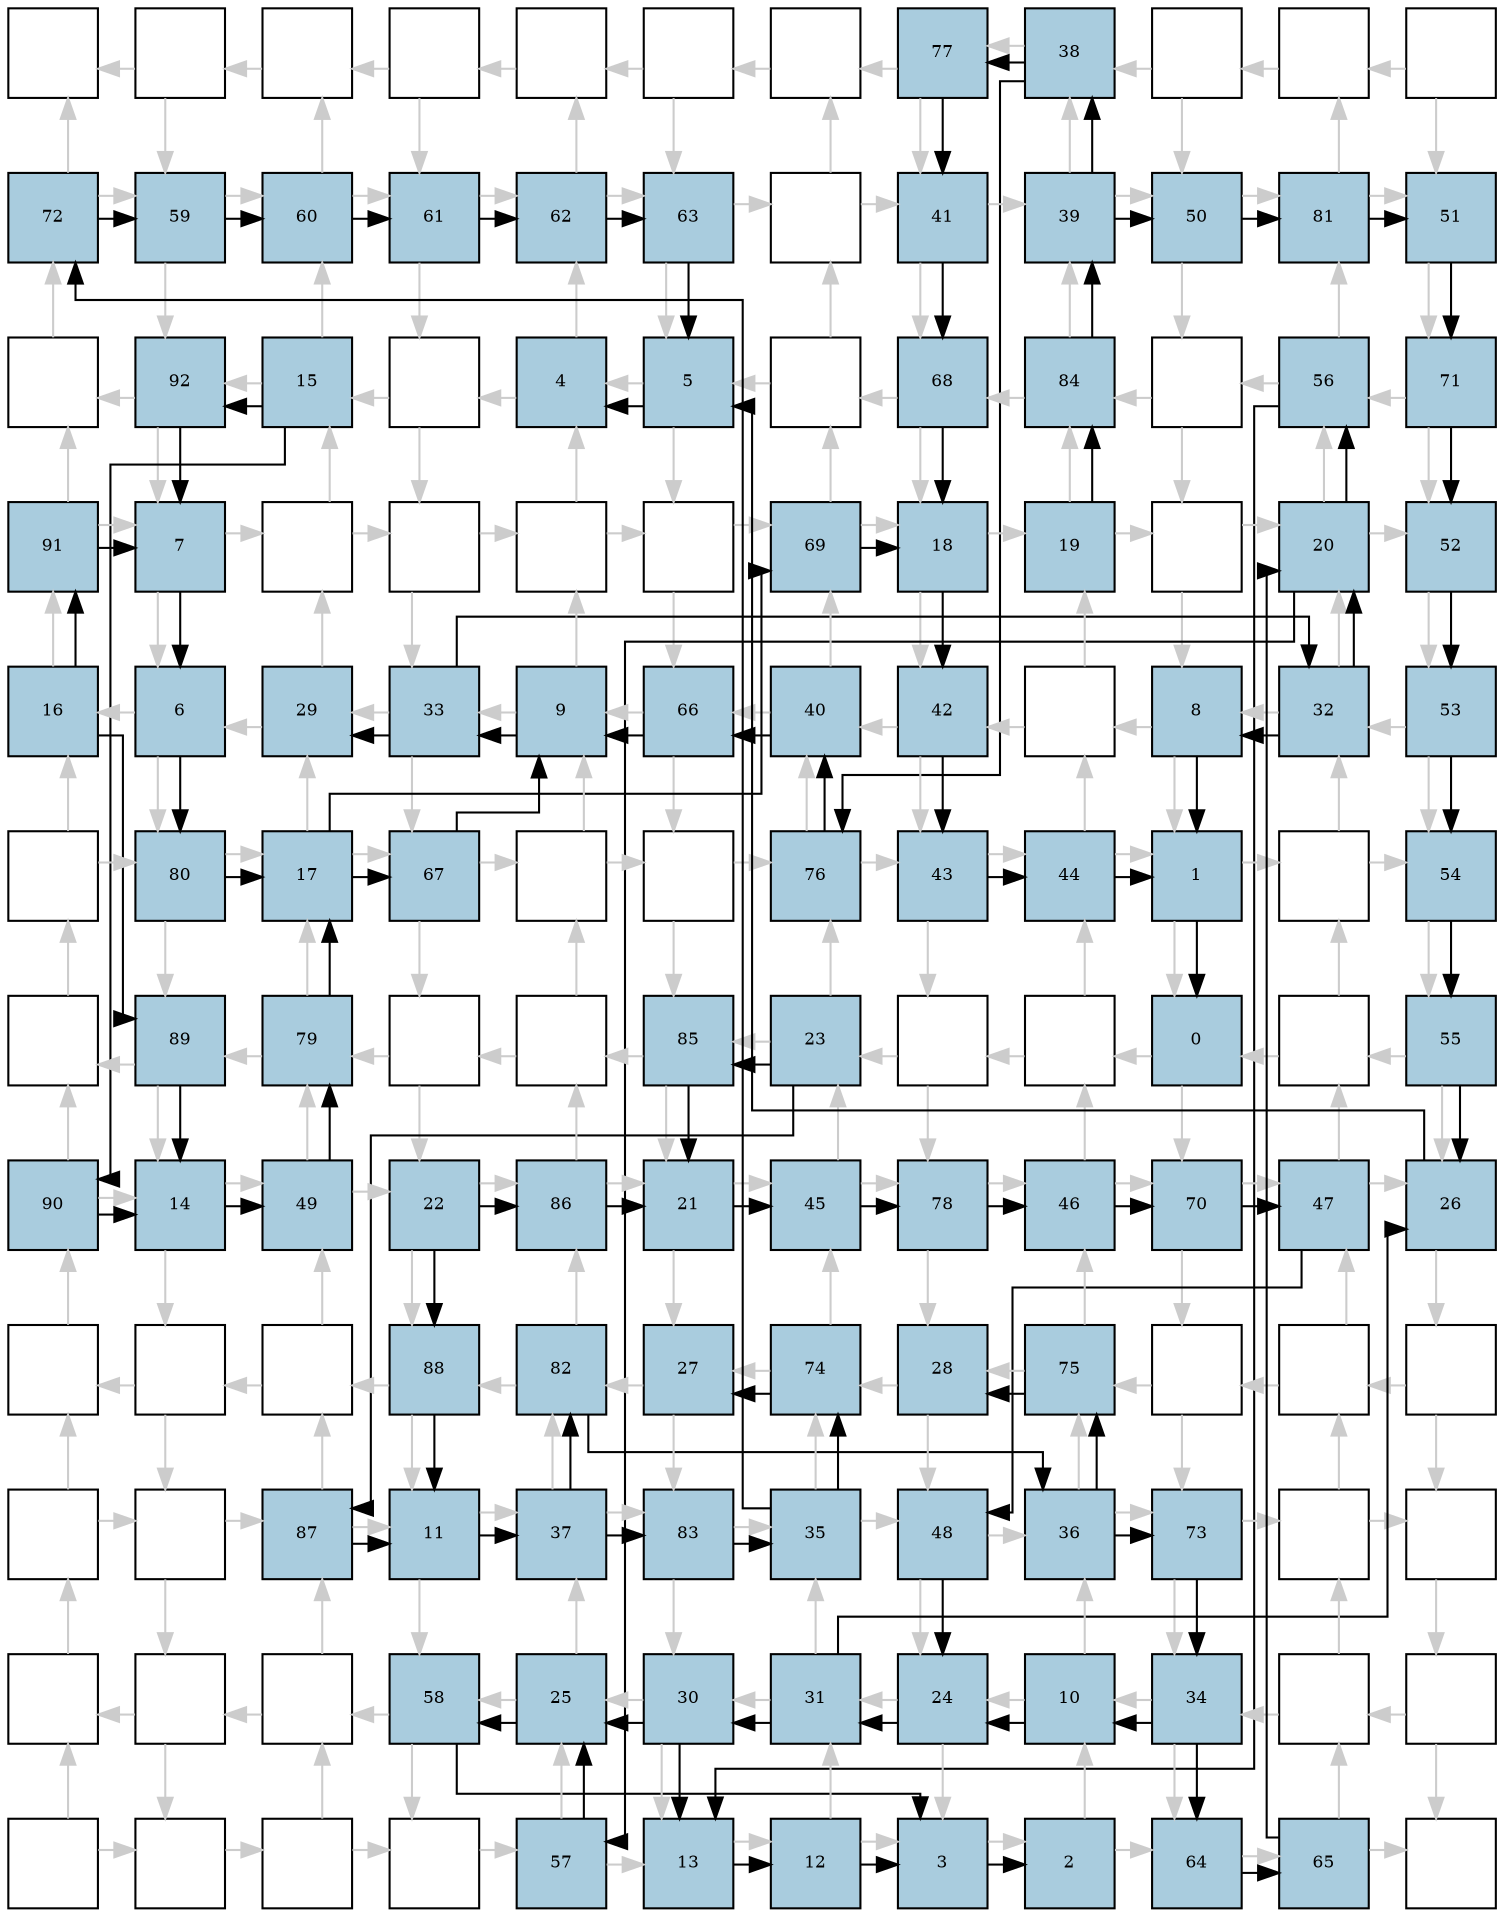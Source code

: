 digraph layout{
rankdir=TB; 

splines=ortho; 

node [style=filled shape=square fixedsize=true width=0.6];
0[label="", fontsize=8, fillcolor="#ffffff"];
1[label="", fontsize=8, fillcolor="#ffffff"];
2[label="", fontsize=8, fillcolor="#ffffff"];
3[label="", fontsize=8, fillcolor="#ffffff"];
4[label="", fontsize=8, fillcolor="#ffffff"];
5[label="", fontsize=8, fillcolor="#ffffff"];
6[label="", fontsize=8, fillcolor="#ffffff"];
7[label="77", fontsize=8, fillcolor="#a9ccde"];
8[label="38", fontsize=8, fillcolor="#a9ccde"];
9[label="", fontsize=8, fillcolor="#ffffff"];
10[label="", fontsize=8, fillcolor="#ffffff"];
11[label="", fontsize=8, fillcolor="#ffffff"];
12[label="72", fontsize=8, fillcolor="#a9ccde"];
13[label="59", fontsize=8, fillcolor="#a9ccde"];
14[label="60", fontsize=8, fillcolor="#a9ccde"];
15[label="61", fontsize=8, fillcolor="#a9ccde"];
16[label="62", fontsize=8, fillcolor="#a9ccde"];
17[label="63", fontsize=8, fillcolor="#a9ccde"];
18[label="", fontsize=8, fillcolor="#ffffff"];
19[label="41", fontsize=8, fillcolor="#a9ccde"];
20[label="39", fontsize=8, fillcolor="#a9ccde"];
21[label="50", fontsize=8, fillcolor="#a9ccde"];
22[label="81", fontsize=8, fillcolor="#a9ccde"];
23[label="51", fontsize=8, fillcolor="#a9ccde"];
24[label="", fontsize=8, fillcolor="#ffffff"];
25[label="92", fontsize=8, fillcolor="#a9ccde"];
26[label="15", fontsize=8, fillcolor="#a9ccde"];
27[label="", fontsize=8, fillcolor="#ffffff"];
28[label="4", fontsize=8, fillcolor="#a9ccde"];
29[label="5", fontsize=8, fillcolor="#a9ccde"];
30[label="", fontsize=8, fillcolor="#ffffff"];
31[label="68", fontsize=8, fillcolor="#a9ccde"];
32[label="84", fontsize=8, fillcolor="#a9ccde"];
33[label="", fontsize=8, fillcolor="#ffffff"];
34[label="56", fontsize=8, fillcolor="#a9ccde"];
35[label="71", fontsize=8, fillcolor="#a9ccde"];
36[label="91", fontsize=8, fillcolor="#a9ccde"];
37[label="7", fontsize=8, fillcolor="#a9ccde"];
38[label="", fontsize=8, fillcolor="#ffffff"];
39[label="", fontsize=8, fillcolor="#ffffff"];
40[label="", fontsize=8, fillcolor="#ffffff"];
41[label="", fontsize=8, fillcolor="#ffffff"];
42[label="69", fontsize=8, fillcolor="#a9ccde"];
43[label="18", fontsize=8, fillcolor="#a9ccde"];
44[label="19", fontsize=8, fillcolor="#a9ccde"];
45[label="", fontsize=8, fillcolor="#ffffff"];
46[label="20", fontsize=8, fillcolor="#a9ccde"];
47[label="52", fontsize=8, fillcolor="#a9ccde"];
48[label="16", fontsize=8, fillcolor="#a9ccde"];
49[label="6", fontsize=8, fillcolor="#a9ccde"];
50[label="29", fontsize=8, fillcolor="#a9ccde"];
51[label="33", fontsize=8, fillcolor="#a9ccde"];
52[label="9", fontsize=8, fillcolor="#a9ccde"];
53[label="66", fontsize=8, fillcolor="#a9ccde"];
54[label="40", fontsize=8, fillcolor="#a9ccde"];
55[label="42", fontsize=8, fillcolor="#a9ccde"];
56[label="", fontsize=8, fillcolor="#ffffff"];
57[label="8", fontsize=8, fillcolor="#a9ccde"];
58[label="32", fontsize=8, fillcolor="#a9ccde"];
59[label="53", fontsize=8, fillcolor="#a9ccde"];
60[label="", fontsize=8, fillcolor="#ffffff"];
61[label="80", fontsize=8, fillcolor="#a9ccde"];
62[label="17", fontsize=8, fillcolor="#a9ccde"];
63[label="67", fontsize=8, fillcolor="#a9ccde"];
64[label="", fontsize=8, fillcolor="#ffffff"];
65[label="", fontsize=8, fillcolor="#ffffff"];
66[label="76", fontsize=8, fillcolor="#a9ccde"];
67[label="43", fontsize=8, fillcolor="#a9ccde"];
68[label="44", fontsize=8, fillcolor="#a9ccde"];
69[label="1", fontsize=8, fillcolor="#a9ccde"];
70[label="", fontsize=8, fillcolor="#ffffff"];
71[label="54", fontsize=8, fillcolor="#a9ccde"];
72[label="", fontsize=8, fillcolor="#ffffff"];
73[label="89", fontsize=8, fillcolor="#a9ccde"];
74[label="79", fontsize=8, fillcolor="#a9ccde"];
75[label="", fontsize=8, fillcolor="#ffffff"];
76[label="", fontsize=8, fillcolor="#ffffff"];
77[label="85", fontsize=8, fillcolor="#a9ccde"];
78[label="23", fontsize=8, fillcolor="#a9ccde"];
79[label="", fontsize=8, fillcolor="#ffffff"];
80[label="", fontsize=8, fillcolor="#ffffff"];
81[label="0", fontsize=8, fillcolor="#a9ccde"];
82[label="", fontsize=8, fillcolor="#ffffff"];
83[label="55", fontsize=8, fillcolor="#a9ccde"];
84[label="90", fontsize=8, fillcolor="#a9ccde"];
85[label="14", fontsize=8, fillcolor="#a9ccde"];
86[label="49", fontsize=8, fillcolor="#a9ccde"];
87[label="22", fontsize=8, fillcolor="#a9ccde"];
88[label="86", fontsize=8, fillcolor="#a9ccde"];
89[label="21", fontsize=8, fillcolor="#a9ccde"];
90[label="45", fontsize=8, fillcolor="#a9ccde"];
91[label="78", fontsize=8, fillcolor="#a9ccde"];
92[label="46", fontsize=8, fillcolor="#a9ccde"];
93[label="70", fontsize=8, fillcolor="#a9ccde"];
94[label="47", fontsize=8, fillcolor="#a9ccde"];
95[label="26", fontsize=8, fillcolor="#a9ccde"];
96[label="", fontsize=8, fillcolor="#ffffff"];
97[label="", fontsize=8, fillcolor="#ffffff"];
98[label="", fontsize=8, fillcolor="#ffffff"];
99[label="88", fontsize=8, fillcolor="#a9ccde"];
100[label="82", fontsize=8, fillcolor="#a9ccde"];
101[label="27", fontsize=8, fillcolor="#a9ccde"];
102[label="74", fontsize=8, fillcolor="#a9ccde"];
103[label="28", fontsize=8, fillcolor="#a9ccde"];
104[label="75", fontsize=8, fillcolor="#a9ccde"];
105[label="", fontsize=8, fillcolor="#ffffff"];
106[label="", fontsize=8, fillcolor="#ffffff"];
107[label="", fontsize=8, fillcolor="#ffffff"];
108[label="", fontsize=8, fillcolor="#ffffff"];
109[label="", fontsize=8, fillcolor="#ffffff"];
110[label="87", fontsize=8, fillcolor="#a9ccde"];
111[label="11", fontsize=8, fillcolor="#a9ccde"];
112[label="37", fontsize=8, fillcolor="#a9ccde"];
113[label="83", fontsize=8, fillcolor="#a9ccde"];
114[label="35", fontsize=8, fillcolor="#a9ccde"];
115[label="48", fontsize=8, fillcolor="#a9ccde"];
116[label="36", fontsize=8, fillcolor="#a9ccde"];
117[label="73", fontsize=8, fillcolor="#a9ccde"];
118[label="", fontsize=8, fillcolor="#ffffff"];
119[label="", fontsize=8, fillcolor="#ffffff"];
120[label="", fontsize=8, fillcolor="#ffffff"];
121[label="", fontsize=8, fillcolor="#ffffff"];
122[label="", fontsize=8, fillcolor="#ffffff"];
123[label="58", fontsize=8, fillcolor="#a9ccde"];
124[label="25", fontsize=8, fillcolor="#a9ccde"];
125[label="30", fontsize=8, fillcolor="#a9ccde"];
126[label="31", fontsize=8, fillcolor="#a9ccde"];
127[label="24", fontsize=8, fillcolor="#a9ccde"];
128[label="10", fontsize=8, fillcolor="#a9ccde"];
129[label="34", fontsize=8, fillcolor="#a9ccde"];
130[label="", fontsize=8, fillcolor="#ffffff"];
131[label="", fontsize=8, fillcolor="#ffffff"];
132[label="", fontsize=8, fillcolor="#ffffff"];
133[label="", fontsize=8, fillcolor="#ffffff"];
134[label="", fontsize=8, fillcolor="#ffffff"];
135[label="", fontsize=8, fillcolor="#ffffff"];
136[label="57", fontsize=8, fillcolor="#a9ccde"];
137[label="13", fontsize=8, fillcolor="#a9ccde"];
138[label="12", fontsize=8, fillcolor="#a9ccde"];
139[label="3", fontsize=8, fillcolor="#a9ccde"];
140[label="2", fontsize=8, fillcolor="#a9ccde"];
141[label="64", fontsize=8, fillcolor="#a9ccde"];
142[label="65", fontsize=8, fillcolor="#a9ccde"];
143[label="", fontsize=8, fillcolor="#ffffff"];
edge [constraint=false, style=vis];
1 -> 0 [color="#cccccc"];
1 -> 13 [color="#cccccc"];
2 -> 1 [color="#cccccc"];
3 -> 2 [color="#cccccc"];
3 -> 15 [color="#cccccc"];
4 -> 3 [color="#cccccc"];
5 -> 4 [color="#cccccc"];
5 -> 17 [color="#cccccc"];
6 -> 5 [color="#cccccc"];
7 -> 6 [color="#cccccc"];
7 -> 19 [color="#cccccc"];
8 -> 7 [color="#cccccc"];
9 -> 8 [color="#cccccc"];
9 -> 21 [color="#cccccc"];
10 -> 9 [color="#cccccc"];
11 -> 10 [color="#cccccc"];
11 -> 23 [color="#cccccc"];
12 -> 13 [color="#cccccc"];
12 -> 0 [color="#cccccc"];
13 -> 25 [color="#cccccc"];
13 -> 14 [color="#cccccc"];
14 -> 15 [color="#cccccc"];
14 -> 2 [color="#cccccc"];
15 -> 27 [color="#cccccc"];
15 -> 16 [color="#cccccc"];
16 -> 17 [color="#cccccc"];
16 -> 4 [color="#cccccc"];
17 -> 29 [color="#cccccc"];
17 -> 18 [color="#cccccc"];
18 -> 19 [color="#cccccc"];
18 -> 6 [color="#cccccc"];
19 -> 31 [color="#cccccc"];
19 -> 20 [color="#cccccc"];
20 -> 21 [color="#cccccc"];
20 -> 8 [color="#cccccc"];
21 -> 33 [color="#cccccc"];
21 -> 22 [color="#cccccc"];
22 -> 23 [color="#cccccc"];
22 -> 10 [color="#cccccc"];
23 -> 35 [color="#cccccc"];
24 -> 12 [color="#cccccc"];
25 -> 24 [color="#cccccc"];
25 -> 37 [color="#cccccc"];
26 -> 14 [color="#cccccc"];
26 -> 25 [color="#cccccc"];
27 -> 26 [color="#cccccc"];
27 -> 39 [color="#cccccc"];
28 -> 16 [color="#cccccc"];
28 -> 27 [color="#cccccc"];
29 -> 28 [color="#cccccc"];
29 -> 41 [color="#cccccc"];
30 -> 18 [color="#cccccc"];
30 -> 29 [color="#cccccc"];
31 -> 30 [color="#cccccc"];
31 -> 43 [color="#cccccc"];
32 -> 20 [color="#cccccc"];
32 -> 31 [color="#cccccc"];
33 -> 32 [color="#cccccc"];
33 -> 45 [color="#cccccc"];
34 -> 22 [color="#cccccc"];
34 -> 33 [color="#cccccc"];
35 -> 34 [color="#cccccc"];
35 -> 47 [color="#cccccc"];
36 -> 37 [color="#cccccc"];
36 -> 24 [color="#cccccc"];
37 -> 49 [color="#cccccc"];
37 -> 38 [color="#cccccc"];
38 -> 39 [color="#cccccc"];
38 -> 26 [color="#cccccc"];
39 -> 51 [color="#cccccc"];
39 -> 40 [color="#cccccc"];
40 -> 41 [color="#cccccc"];
40 -> 28 [color="#cccccc"];
41 -> 53 [color="#cccccc"];
41 -> 42 [color="#cccccc"];
42 -> 43 [color="#cccccc"];
42 -> 30 [color="#cccccc"];
43 -> 55 [color="#cccccc"];
43 -> 44 [color="#cccccc"];
44 -> 45 [color="#cccccc"];
44 -> 32 [color="#cccccc"];
45 -> 57 [color="#cccccc"];
45 -> 46 [color="#cccccc"];
46 -> 47 [color="#cccccc"];
46 -> 34 [color="#cccccc"];
47 -> 59 [color="#cccccc"];
48 -> 36 [color="#cccccc"];
49 -> 48 [color="#cccccc"];
49 -> 61 [color="#cccccc"];
50 -> 38 [color="#cccccc"];
50 -> 49 [color="#cccccc"];
51 -> 50 [color="#cccccc"];
51 -> 63 [color="#cccccc"];
52 -> 40 [color="#cccccc"];
52 -> 51 [color="#cccccc"];
53 -> 52 [color="#cccccc"];
53 -> 65 [color="#cccccc"];
54 -> 42 [color="#cccccc"];
54 -> 53 [color="#cccccc"];
55 -> 54 [color="#cccccc"];
55 -> 67 [color="#cccccc"];
56 -> 44 [color="#cccccc"];
56 -> 55 [color="#cccccc"];
57 -> 56 [color="#cccccc"];
57 -> 69 [color="#cccccc"];
58 -> 46 [color="#cccccc"];
58 -> 57 [color="#cccccc"];
59 -> 58 [color="#cccccc"];
59 -> 71 [color="#cccccc"];
60 -> 61 [color="#cccccc"];
60 -> 48 [color="#cccccc"];
61 -> 73 [color="#cccccc"];
61 -> 62 [color="#cccccc"];
62 -> 63 [color="#cccccc"];
62 -> 50 [color="#cccccc"];
63 -> 75 [color="#cccccc"];
63 -> 64 [color="#cccccc"];
64 -> 65 [color="#cccccc"];
64 -> 52 [color="#cccccc"];
65 -> 77 [color="#cccccc"];
65 -> 66 [color="#cccccc"];
66 -> 67 [color="#cccccc"];
66 -> 54 [color="#cccccc"];
67 -> 79 [color="#cccccc"];
67 -> 68 [color="#cccccc"];
68 -> 69 [color="#cccccc"];
68 -> 56 [color="#cccccc"];
69 -> 81 [color="#cccccc"];
69 -> 70 [color="#cccccc"];
70 -> 71 [color="#cccccc"];
70 -> 58 [color="#cccccc"];
71 -> 83 [color="#cccccc"];
72 -> 60 [color="#cccccc"];
73 -> 72 [color="#cccccc"];
73 -> 85 [color="#cccccc"];
74 -> 62 [color="#cccccc"];
74 -> 73 [color="#cccccc"];
75 -> 74 [color="#cccccc"];
75 -> 87 [color="#cccccc"];
76 -> 64 [color="#cccccc"];
76 -> 75 [color="#cccccc"];
77 -> 76 [color="#cccccc"];
77 -> 89 [color="#cccccc"];
78 -> 66 [color="#cccccc"];
78 -> 77 [color="#cccccc"];
79 -> 78 [color="#cccccc"];
79 -> 91 [color="#cccccc"];
80 -> 68 [color="#cccccc"];
80 -> 79 [color="#cccccc"];
81 -> 80 [color="#cccccc"];
81 -> 93 [color="#cccccc"];
82 -> 70 [color="#cccccc"];
82 -> 81 [color="#cccccc"];
83 -> 82 [color="#cccccc"];
83 -> 95 [color="#cccccc"];
84 -> 85 [color="#cccccc"];
84 -> 72 [color="#cccccc"];
85 -> 97 [color="#cccccc"];
85 -> 86 [color="#cccccc"];
86 -> 87 [color="#cccccc"];
86 -> 74 [color="#cccccc"];
87 -> 99 [color="#cccccc"];
87 -> 88 [color="#cccccc"];
88 -> 89 [color="#cccccc"];
88 -> 76 [color="#cccccc"];
89 -> 101 [color="#cccccc"];
89 -> 90 [color="#cccccc"];
90 -> 91 [color="#cccccc"];
90 -> 78 [color="#cccccc"];
91 -> 103 [color="#cccccc"];
91 -> 92 [color="#cccccc"];
92 -> 93 [color="#cccccc"];
92 -> 80 [color="#cccccc"];
93 -> 105 [color="#cccccc"];
93 -> 94 [color="#cccccc"];
94 -> 95 [color="#cccccc"];
94 -> 82 [color="#cccccc"];
95 -> 107 [color="#cccccc"];
96 -> 84 [color="#cccccc"];
97 -> 96 [color="#cccccc"];
97 -> 109 [color="#cccccc"];
98 -> 86 [color="#cccccc"];
98 -> 97 [color="#cccccc"];
99 -> 98 [color="#cccccc"];
99 -> 111 [color="#cccccc"];
100 -> 88 [color="#cccccc"];
100 -> 99 [color="#cccccc"];
101 -> 100 [color="#cccccc"];
101 -> 113 [color="#cccccc"];
102 -> 90 [color="#cccccc"];
102 -> 101 [color="#cccccc"];
103 -> 102 [color="#cccccc"];
103 -> 115 [color="#cccccc"];
104 -> 92 [color="#cccccc"];
104 -> 103 [color="#cccccc"];
105 -> 104 [color="#cccccc"];
105 -> 117 [color="#cccccc"];
106 -> 94 [color="#cccccc"];
106 -> 105 [color="#cccccc"];
107 -> 106 [color="#cccccc"];
107 -> 119 [color="#cccccc"];
108 -> 109 [color="#cccccc"];
108 -> 96 [color="#cccccc"];
109 -> 121 [color="#cccccc"];
109 -> 110 [color="#cccccc"];
110 -> 111 [color="#cccccc"];
110 -> 98 [color="#cccccc"];
111 -> 123 [color="#cccccc"];
111 -> 112 [color="#cccccc"];
112 -> 113 [color="#cccccc"];
112 -> 100 [color="#cccccc"];
113 -> 125 [color="#cccccc"];
113 -> 114 [color="#cccccc"];
114 -> 115 [color="#cccccc"];
114 -> 102 [color="#cccccc"];
115 -> 127 [color="#cccccc"];
115 -> 116 [color="#cccccc"];
116 -> 117 [color="#cccccc"];
116 -> 104 [color="#cccccc"];
117 -> 129 [color="#cccccc"];
117 -> 118 [color="#cccccc"];
118 -> 119 [color="#cccccc"];
118 -> 106 [color="#cccccc"];
119 -> 131 [color="#cccccc"];
120 -> 108 [color="#cccccc"];
121 -> 120 [color="#cccccc"];
121 -> 133 [color="#cccccc"];
122 -> 110 [color="#cccccc"];
122 -> 121 [color="#cccccc"];
123 -> 122 [color="#cccccc"];
123 -> 135 [color="#cccccc"];
124 -> 112 [color="#cccccc"];
124 -> 123 [color="#cccccc"];
125 -> 124 [color="#cccccc"];
125 -> 137 [color="#cccccc"];
126 -> 114 [color="#cccccc"];
126 -> 125 [color="#cccccc"];
127 -> 126 [color="#cccccc"];
127 -> 139 [color="#cccccc"];
128 -> 116 [color="#cccccc"];
128 -> 127 [color="#cccccc"];
129 -> 128 [color="#cccccc"];
129 -> 141 [color="#cccccc"];
130 -> 118 [color="#cccccc"];
130 -> 129 [color="#cccccc"];
131 -> 130 [color="#cccccc"];
131 -> 143 [color="#cccccc"];
132 -> 133 [color="#cccccc"];
132 -> 120 [color="#cccccc"];
133 -> 134 [color="#cccccc"];
134 -> 135 [color="#cccccc"];
134 -> 122 [color="#cccccc"];
135 -> 136 [color="#cccccc"];
136 -> 137 [color="#cccccc"];
136 -> 124 [color="#cccccc"];
137 -> 138 [color="#cccccc"];
138 -> 139 [color="#cccccc"];
138 -> 126 [color="#cccccc"];
139 -> 140 [color="#cccccc"];
140 -> 141 [color="#cccccc"];
140 -> 128 [color="#cccccc"];
141 -> 142 [color="#cccccc"];
142 -> 143 [color="#cccccc"];
142 -> 130 [color="#cccccc"];
44 -> 32;
32 -> 20;
20 -> 8;
8 -> 66;
66 -> 54;
54 -> 53;
53 -> 52;
62 -> 63;
63 -> 52;
8 -> 7;
7 -> 19;
19 -> 31;
31 -> 43;
62 -> 42;
42 -> 43;
137 -> 138;
111 -> 112;
57 -> 69;
43 -> 55;
55 -> 67;
67 -> 68;
68 -> 69;
126 -> 125;
78 -> 77;
77 -> 89;
87 -> 88;
88 -> 89;
78 -> 110;
110 -> 111;
87 -> 99;
99 -> 111;
128 -> 127;
89 -> 90;
90 -> 91;
91 -> 92;
92 -> 93;
93 -> 94;
94 -> 115;
115 -> 127;
85 -> 86;
86 -> 74;
74 -> 62;
49 -> 61;
61 -> 62;
69 -> 81;
51 -> 50;
126 -> 95;
20 -> 21;
21 -> 22;
22 -> 23;
23 -> 35;
35 -> 47;
47 -> 59;
59 -> 71;
71 -> 83;
83 -> 95;
125 -> 137;
46 -> 34;
34 -> 137;
125 -> 124;
46 -> 136;
136 -> 124;
138 -> 139;
124 -> 123;
123 -> 139;
51 -> 58;
127 -> 126;
139 -> 140;
95 -> 29;
114 -> 12;
12 -> 13;
13 -> 14;
14 -> 15;
15 -> 16;
16 -> 17;
17 -> 29;
116 -> 117;
117 -> 129;
48 -> 73;
73 -> 85;
26 -> 84;
84 -> 85;
48 -> 36;
36 -> 37;
26 -> 25;
25 -> 37;
112 -> 100;
100 -> 116;
29 -> 28;
52 -> 51;
37 -> 49;
112 -> 113;
113 -> 114;
58 -> 57;
58 -> 46;
129 -> 141;
141 -> 142;
142 -> 46;
129 -> 128;
114 -> 102;
102 -> 101;
116 -> 104;
104 -> 103;
edge [constraint=true, style=invis];
0 -> 12 -> 24 -> 36 -> 48 -> 60 -> 72 -> 84 -> 96 -> 108 -> 120 -> 132;
1 -> 13 -> 25 -> 37 -> 49 -> 61 -> 73 -> 85 -> 97 -> 109 -> 121 -> 133;
2 -> 14 -> 26 -> 38 -> 50 -> 62 -> 74 -> 86 -> 98 -> 110 -> 122 -> 134;
3 -> 15 -> 27 -> 39 -> 51 -> 63 -> 75 -> 87 -> 99 -> 111 -> 123 -> 135;
4 -> 16 -> 28 -> 40 -> 52 -> 64 -> 76 -> 88 -> 100 -> 112 -> 124 -> 136;
5 -> 17 -> 29 -> 41 -> 53 -> 65 -> 77 -> 89 -> 101 -> 113 -> 125 -> 137;
6 -> 18 -> 30 -> 42 -> 54 -> 66 -> 78 -> 90 -> 102 -> 114 -> 126 -> 138;
7 -> 19 -> 31 -> 43 -> 55 -> 67 -> 79 -> 91 -> 103 -> 115 -> 127 -> 139;
8 -> 20 -> 32 -> 44 -> 56 -> 68 -> 80 -> 92 -> 104 -> 116 -> 128 -> 140;
9 -> 21 -> 33 -> 45 -> 57 -> 69 -> 81 -> 93 -> 105 -> 117 -> 129 -> 141;
10 -> 22 -> 34 -> 46 -> 58 -> 70 -> 82 -> 94 -> 106 -> 118 -> 130 -> 142;
11 -> 23 -> 35 -> 47 -> 59 -> 71 -> 83 -> 95 -> 107 -> 119 -> 131 -> 143;
rank = same { 0 -> 1 -> 2 -> 3 -> 4 -> 5 -> 6 -> 7 -> 8 -> 9 -> 10 -> 11;};
rank = same { 12 -> 13 -> 14 -> 15 -> 16 -> 17 -> 18 -> 19 -> 20 -> 21 -> 22 -> 23;};
rank = same { 24 -> 25 -> 26 -> 27 -> 28 -> 29 -> 30 -> 31 -> 32 -> 33 -> 34 -> 35;};
rank = same { 36 -> 37 -> 38 -> 39 -> 40 -> 41 -> 42 -> 43 -> 44 -> 45 -> 46 -> 47;};
rank = same { 48 -> 49 -> 50 -> 51 -> 52 -> 53 -> 54 -> 55 -> 56 -> 57 -> 58 -> 59;};
rank = same { 60 -> 61 -> 62 -> 63 -> 64 -> 65 -> 66 -> 67 -> 68 -> 69 -> 70 -> 71;};
rank = same { 72 -> 73 -> 74 -> 75 -> 76 -> 77 -> 78 -> 79 -> 80 -> 81 -> 82 -> 83;};
rank = same { 84 -> 85 -> 86 -> 87 -> 88 -> 89 -> 90 -> 91 -> 92 -> 93 -> 94 -> 95;};
rank = same { 96 -> 97 -> 98 -> 99 -> 100 -> 101 -> 102 -> 103 -> 104 -> 105 -> 106 -> 107;};
rank = same { 108 -> 109 -> 110 -> 111 -> 112 -> 113 -> 114 -> 115 -> 116 -> 117 -> 118 -> 119;};
rank = same { 120 -> 121 -> 122 -> 123 -> 124 -> 125 -> 126 -> 127 -> 128 -> 129 -> 130 -> 131;};
rank = same { 132 -> 133 -> 134 -> 135 -> 136 -> 137 -> 138 -> 139 -> 140 -> 141 -> 142 -> 143;};
}

